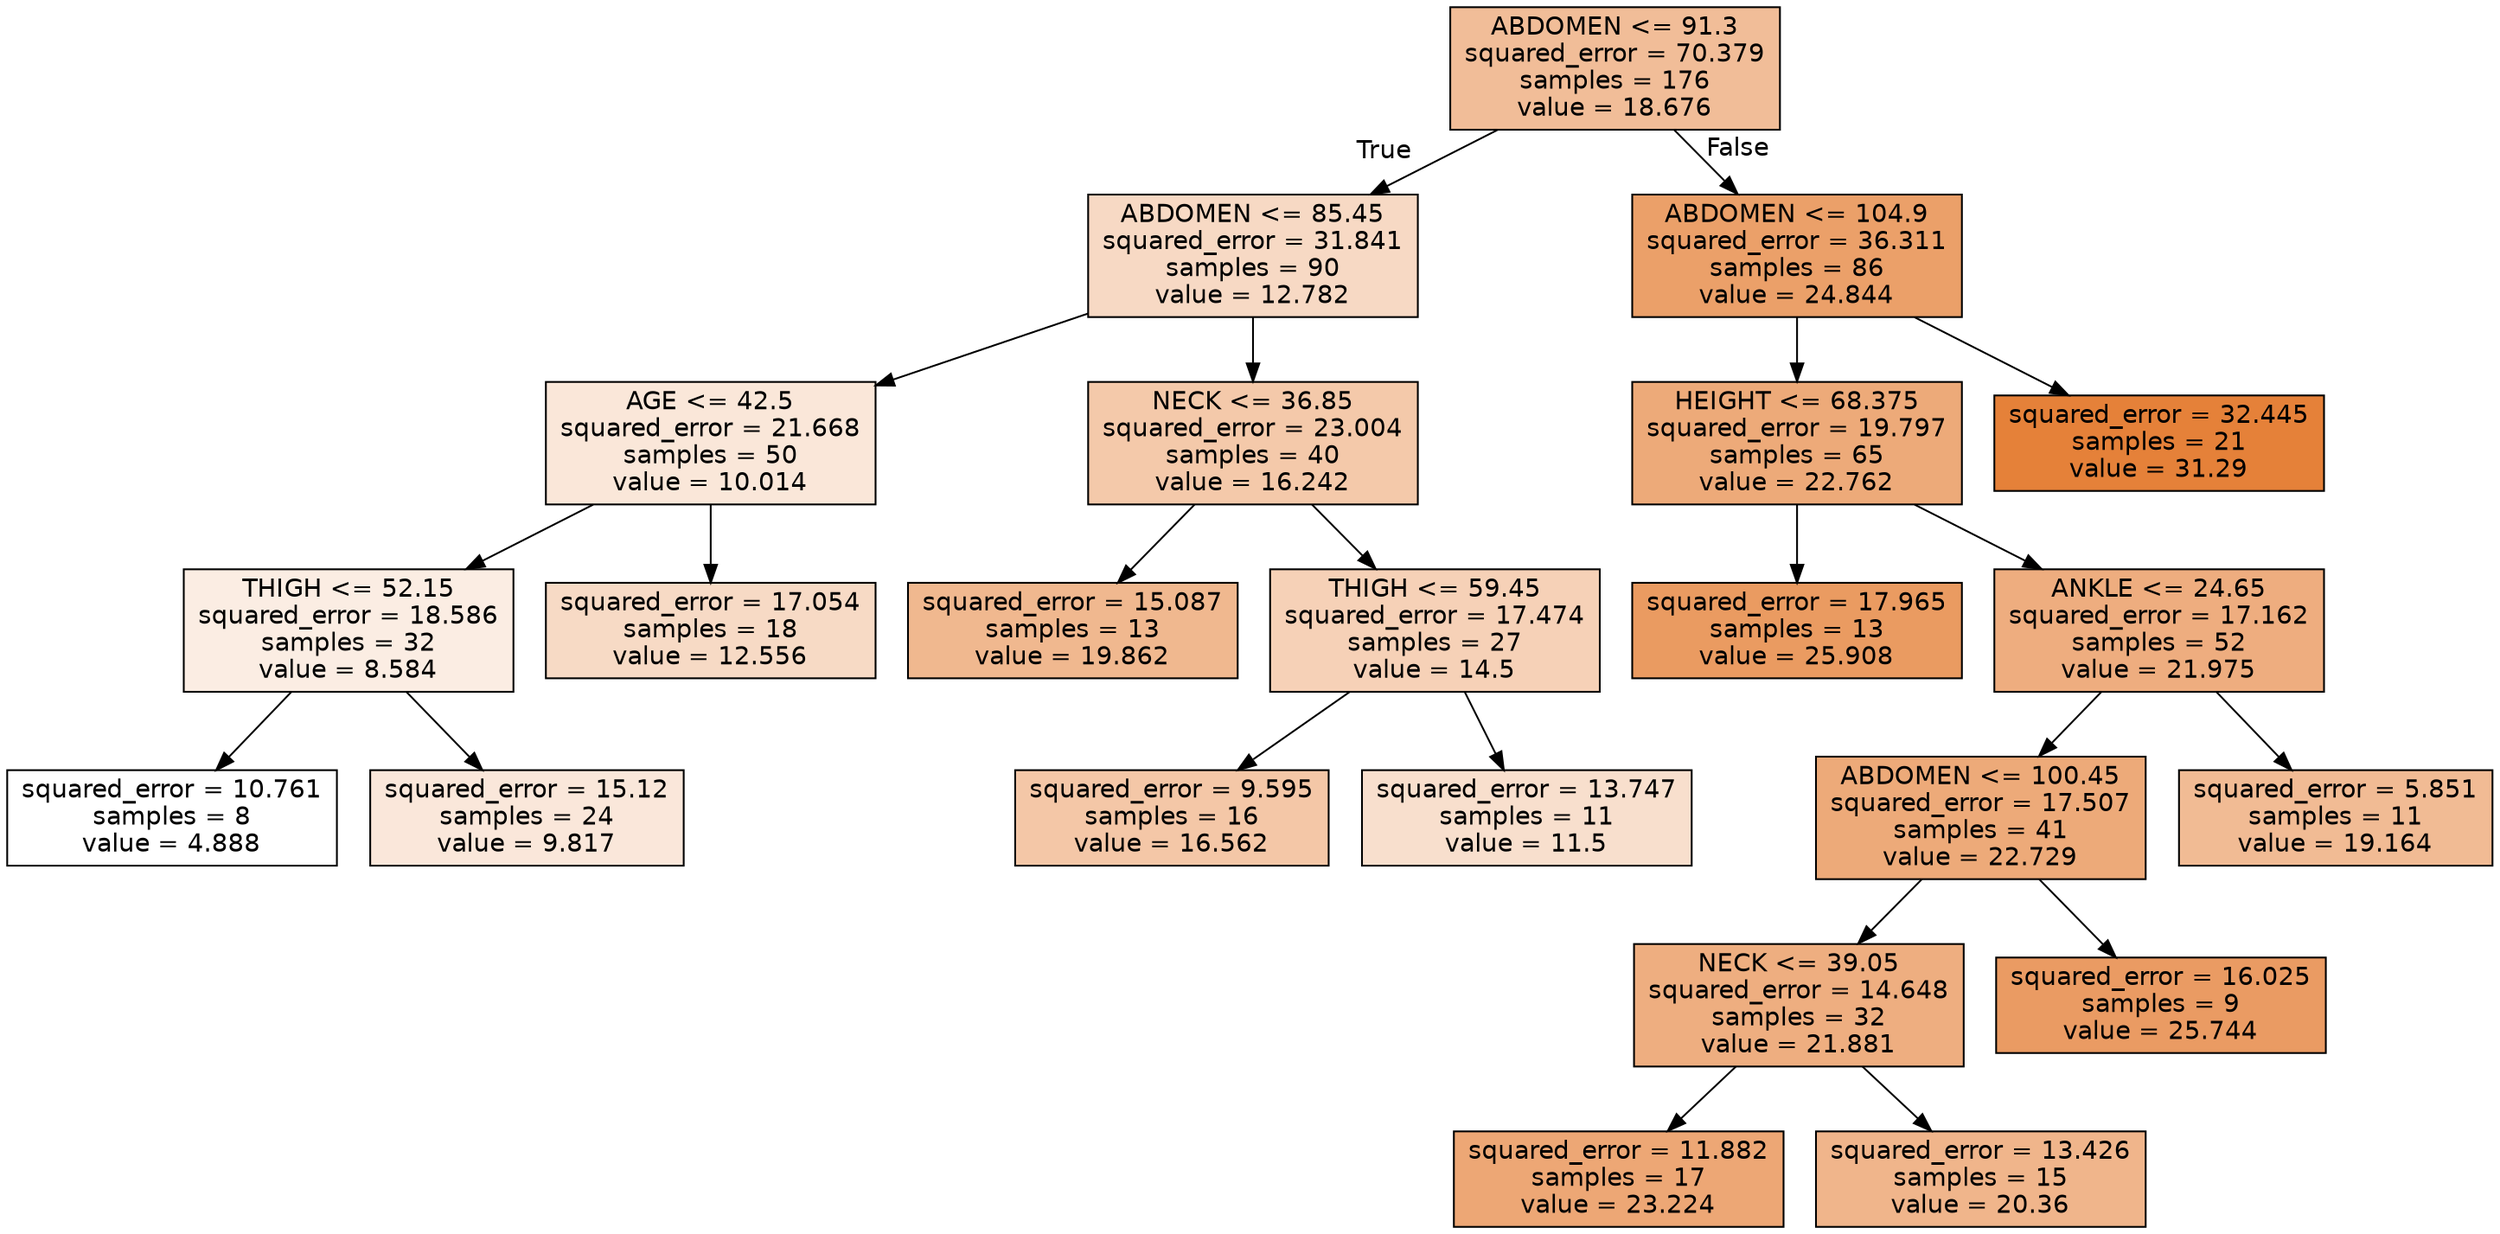 digraph Tree {
node [shape=box, style="filled", color="black", fontname="helvetica"] ;
edge [fontname="helvetica"] ;
0 [label="ABDOMEN <= 91.3\nsquared_error = 70.379\nsamples = 176\nvalue = 18.676", fillcolor="#f1bd98"] ;
1 [label="ABDOMEN <= 85.45\nsquared_error = 31.841\nsamples = 90\nvalue = 12.782", fillcolor="#f7d9c4"] ;
0 -> 1 [labeldistance=2.5, labelangle=45, headlabel="True"] ;
2 [label="AGE <= 42.5\nsquared_error = 21.668\nsamples = 50\nvalue = 10.014", fillcolor="#fae7d9"] ;
1 -> 2 ;
3 [label="THIGH <= 52.15\nsquared_error = 18.586\nsamples = 32\nvalue = 8.584", fillcolor="#fbede3"] ;
2 -> 3 ;
4 [label="squared_error = 10.761\nsamples = 8\nvalue = 4.888", fillcolor="#ffffff"] ;
3 -> 4 ;
5 [label="squared_error = 15.12\nsamples = 24\nvalue = 9.817", fillcolor="#fae7da"] ;
3 -> 5 ;
6 [label="squared_error = 17.054\nsamples = 18\nvalue = 12.556", fillcolor="#f7dac5"] ;
2 -> 6 ;
7 [label="NECK <= 36.85\nsquared_error = 23.004\nsamples = 40\nvalue = 16.242", fillcolor="#f4c9aa"] ;
1 -> 7 ;
8 [label="squared_error = 15.087\nsamples = 13\nvalue = 19.862", fillcolor="#f0b88f"] ;
7 -> 8 ;
9 [label="THIGH <= 59.45\nsquared_error = 17.474\nsamples = 27\nvalue = 14.5", fillcolor="#f6d1b7"] ;
7 -> 9 ;
10 [label="squared_error = 9.595\nsamples = 16\nvalue = 16.562", fillcolor="#f4c7a7"] ;
9 -> 10 ;
11 [label="squared_error = 13.747\nsamples = 11\nvalue = 11.5", fillcolor="#f8dfcd"] ;
9 -> 11 ;
12 [label="ABDOMEN <= 104.9\nsquared_error = 36.311\nsamples = 86\nvalue = 24.844", fillcolor="#eba069"] ;
0 -> 12 [labeldistance=2.5, labelangle=-45, headlabel="False"] ;
13 [label="HEIGHT <= 68.375\nsquared_error = 19.797\nsamples = 65\nvalue = 22.762", fillcolor="#edaa79"] ;
12 -> 13 ;
14 [label="squared_error = 17.965\nsamples = 13\nvalue = 25.908", fillcolor="#ea9b61"] ;
13 -> 14 ;
15 [label="ANKLE <= 24.65\nsquared_error = 17.162\nsamples = 52\nvalue = 21.975", fillcolor="#eead7f"] ;
13 -> 15 ;
16 [label="ABDOMEN <= 100.45\nsquared_error = 17.507\nsamples = 41\nvalue = 22.729", fillcolor="#edaa79"] ;
15 -> 16 ;
17 [label="NECK <= 39.05\nsquared_error = 14.648\nsamples = 32\nvalue = 21.881", fillcolor="#eeae80"] ;
16 -> 17 ;
18 [label="squared_error = 11.882\nsamples = 17\nvalue = 23.224", fillcolor="#eda775"] ;
17 -> 18 ;
19 [label="squared_error = 13.426\nsamples = 15\nvalue = 20.36", fillcolor="#f0b58b"] ;
17 -> 19 ;
20 [label="squared_error = 16.025\nsamples = 9\nvalue = 25.744", fillcolor="#ea9b63"] ;
16 -> 20 ;
21 [label="squared_error = 5.851\nsamples = 11\nvalue = 19.164", fillcolor="#f1bb94"] ;
15 -> 21 ;
22 [label="squared_error = 32.445\nsamples = 21\nvalue = 31.29", fillcolor="#e58139"] ;
12 -> 22 ;
}